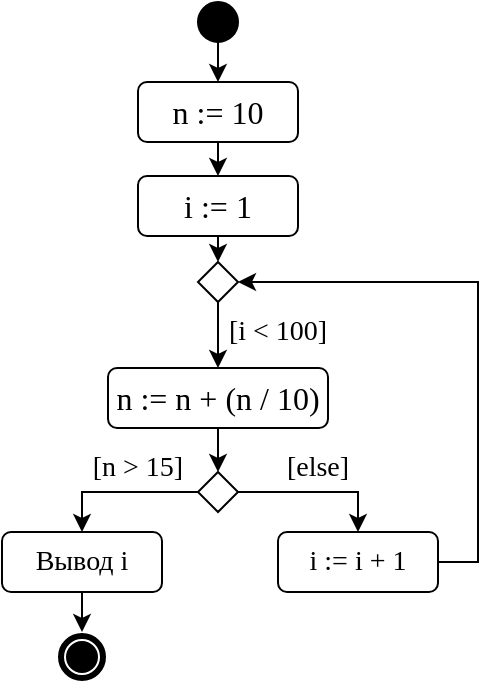 <mxfile version="22.1.4" type="device">
  <diagram name="Страница — 1" id="YiqN1jsgN79l-HLPZZGU">
    <mxGraphModel dx="691" dy="367" grid="1" gridSize="10" guides="1" tooltips="1" connect="1" arrows="1" fold="1" page="1" pageScale="1" pageWidth="827" pageHeight="1169" math="0" shadow="0">
      <root>
        <mxCell id="0" />
        <mxCell id="1" parent="0" />
        <mxCell id="G8I6Tt1FKItni9ZYLy4n-1" style="edgeStyle=orthogonalEdgeStyle;rounded=0;orthogonalLoop=1;jettySize=auto;html=1;exitX=0.5;exitY=1;exitDx=0;exitDy=0;entryX=0.5;entryY=0;entryDx=0;entryDy=0;" edge="1" parent="1" source="G8I6Tt1FKItni9ZYLy4n-2" target="G8I6Tt1FKItni9ZYLy4n-5">
          <mxGeometry relative="1" as="geometry" />
        </mxCell>
        <mxCell id="G8I6Tt1FKItni9ZYLy4n-2" value="" style="ellipse;whiteSpace=wrap;html=1;aspect=fixed;fillColor=#000000;" vertex="1" parent="1">
          <mxGeometry x="390" y="190" width="20" height="20" as="geometry" />
        </mxCell>
        <mxCell id="G8I6Tt1FKItni9ZYLy4n-3" value="" style="ellipse;shape=doubleEllipse;whiteSpace=wrap;html=1;aspect=fixed;fillColor=#000000;strokeColor=#ffffff;direction=south;" vertex="1" parent="1">
          <mxGeometry x="319.5" y="505" width="25" height="25" as="geometry" />
        </mxCell>
        <mxCell id="G8I6Tt1FKItni9ZYLy4n-4" style="edgeStyle=orthogonalEdgeStyle;rounded=0;orthogonalLoop=1;jettySize=auto;html=1;exitX=0.5;exitY=1;exitDx=0;exitDy=0;entryX=0.5;entryY=0;entryDx=0;entryDy=0;" edge="1" parent="1" source="G8I6Tt1FKItni9ZYLy4n-5" target="G8I6Tt1FKItni9ZYLy4n-12">
          <mxGeometry relative="1" as="geometry" />
        </mxCell>
        <mxCell id="G8I6Tt1FKItni9ZYLy4n-5" value="&lt;font face=&quot;Times New Roman&quot;&gt;&lt;span style=&quot;font-size: 16px;&quot;&gt;n := 10&lt;/span&gt;&lt;/font&gt;" style="rounded=1;whiteSpace=wrap;html=1;" vertex="1" parent="1">
          <mxGeometry x="360" y="230" width="80" height="30" as="geometry" />
        </mxCell>
        <mxCell id="G8I6Tt1FKItni9ZYLy4n-6" style="edgeStyle=orthogonalEdgeStyle;rounded=0;orthogonalLoop=1;jettySize=auto;html=1;exitX=0.5;exitY=1;exitDx=0;exitDy=0;" edge="1" parent="1" source="G8I6Tt1FKItni9ZYLy4n-7" target="G8I6Tt1FKItni9ZYLy4n-10">
          <mxGeometry relative="1" as="geometry" />
        </mxCell>
        <mxCell id="G8I6Tt1FKItni9ZYLy4n-7" value="&lt;font face=&quot;Times New Roman&quot;&gt;&lt;span style=&quot;font-size: 16px;&quot;&gt;n := n + (n / 10)&lt;/span&gt;&lt;/font&gt;" style="rounded=1;whiteSpace=wrap;html=1;" vertex="1" parent="1">
          <mxGeometry x="345" y="373" width="110" height="30" as="geometry" />
        </mxCell>
        <mxCell id="G8I6Tt1FKItni9ZYLy4n-8" style="edgeStyle=orthogonalEdgeStyle;rounded=0;orthogonalLoop=1;jettySize=auto;html=1;exitX=0;exitY=0.5;exitDx=0;exitDy=0;entryX=0.5;entryY=0;entryDx=0;entryDy=0;" edge="1" parent="1" source="G8I6Tt1FKItni9ZYLy4n-10" target="G8I6Tt1FKItni9ZYLy4n-16">
          <mxGeometry relative="1" as="geometry" />
        </mxCell>
        <mxCell id="G8I6Tt1FKItni9ZYLy4n-20" style="edgeStyle=orthogonalEdgeStyle;rounded=0;orthogonalLoop=1;jettySize=auto;html=1;exitX=1;exitY=0.5;exitDx=0;exitDy=0;entryX=0.5;entryY=0;entryDx=0;entryDy=0;" edge="1" parent="1" source="G8I6Tt1FKItni9ZYLy4n-10" target="G8I6Tt1FKItni9ZYLy4n-19">
          <mxGeometry relative="1" as="geometry" />
        </mxCell>
        <mxCell id="G8I6Tt1FKItni9ZYLy4n-10" value="" style="rhombus;whiteSpace=wrap;html=1;" vertex="1" parent="1">
          <mxGeometry x="390" y="425" width="20" height="20" as="geometry" />
        </mxCell>
        <mxCell id="G8I6Tt1FKItni9ZYLy4n-25" style="edgeStyle=orthogonalEdgeStyle;rounded=0;orthogonalLoop=1;jettySize=auto;html=1;exitX=0.5;exitY=1;exitDx=0;exitDy=0;entryX=0.5;entryY=0;entryDx=0;entryDy=0;" edge="1" parent="1" source="G8I6Tt1FKItni9ZYLy4n-12" target="G8I6Tt1FKItni9ZYLy4n-23">
          <mxGeometry relative="1" as="geometry" />
        </mxCell>
        <mxCell id="G8I6Tt1FKItni9ZYLy4n-12" value="&lt;font face=&quot;Times New Roman&quot;&gt;&lt;span style=&quot;font-size: 16px;&quot;&gt;i := 1&lt;/span&gt;&lt;/font&gt;" style="rounded=1;whiteSpace=wrap;html=1;" vertex="1" parent="1">
          <mxGeometry x="360" y="277" width="80" height="30" as="geometry" />
        </mxCell>
        <mxCell id="G8I6Tt1FKItni9ZYLy4n-21" style="edgeStyle=orthogonalEdgeStyle;rounded=0;orthogonalLoop=1;jettySize=auto;html=1;exitX=0.5;exitY=1;exitDx=0;exitDy=0;entryX=0;entryY=0.5;entryDx=0;entryDy=0;" edge="1" parent="1" source="G8I6Tt1FKItni9ZYLy4n-16" target="G8I6Tt1FKItni9ZYLy4n-3">
          <mxGeometry relative="1" as="geometry" />
        </mxCell>
        <mxCell id="G8I6Tt1FKItni9ZYLy4n-16" value="&lt;font style=&quot;font-size: 14px;&quot; face=&quot;Times New Roman&quot;&gt;&lt;font style=&quot;font-size: 14px;&quot;&gt;Вывод i&lt;/font&gt;&lt;/font&gt;" style="rounded=1;whiteSpace=wrap;html=1;" vertex="1" parent="1">
          <mxGeometry x="292" y="455" width="80" height="30" as="geometry" />
        </mxCell>
        <mxCell id="G8I6Tt1FKItni9ZYLy4n-17" value="&lt;font style=&quot;font-size: 14px;&quot; face=&quot;Times New Roman&quot;&gt;[else]&lt;/font&gt;" style="text;html=1;strokeColor=none;fillColor=none;align=center;verticalAlign=middle;whiteSpace=wrap;rounded=0;" vertex="1" parent="1">
          <mxGeometry x="420" y="408" width="60" height="30" as="geometry" />
        </mxCell>
        <mxCell id="G8I6Tt1FKItni9ZYLy4n-18" value="&lt;font style=&quot;font-size: 14px;&quot; face=&quot;Times New Roman&quot;&gt;[n &amp;gt; 15]&lt;/font&gt;" style="text;html=1;strokeColor=none;fillColor=none;align=center;verticalAlign=middle;whiteSpace=wrap;rounded=0;" vertex="1" parent="1">
          <mxGeometry x="330" y="408" width="60" height="30" as="geometry" />
        </mxCell>
        <mxCell id="G8I6Tt1FKItni9ZYLy4n-22" style="edgeStyle=orthogonalEdgeStyle;rounded=0;orthogonalLoop=1;jettySize=auto;html=1;exitX=1;exitY=0.5;exitDx=0;exitDy=0;entryX=1;entryY=0.5;entryDx=0;entryDy=0;" edge="1" parent="1" source="G8I6Tt1FKItni9ZYLy4n-19" target="G8I6Tt1FKItni9ZYLy4n-23">
          <mxGeometry relative="1" as="geometry">
            <mxPoint x="470" y="370" as="targetPoint" />
          </mxGeometry>
        </mxCell>
        <mxCell id="G8I6Tt1FKItni9ZYLy4n-19" value="&lt;font style=&quot;font-size: 14px;&quot; face=&quot;Times New Roman&quot;&gt;&lt;font style=&quot;font-size: 14px;&quot;&gt;i := i + 1&lt;/font&gt;&lt;/font&gt;" style="rounded=1;whiteSpace=wrap;html=1;" vertex="1" parent="1">
          <mxGeometry x="430" y="455" width="80" height="30" as="geometry" />
        </mxCell>
        <mxCell id="G8I6Tt1FKItni9ZYLy4n-26" style="edgeStyle=orthogonalEdgeStyle;rounded=0;orthogonalLoop=1;jettySize=auto;html=1;exitX=0.5;exitY=1;exitDx=0;exitDy=0;entryX=0.5;entryY=0;entryDx=0;entryDy=0;" edge="1" parent="1" source="G8I6Tt1FKItni9ZYLy4n-23" target="G8I6Tt1FKItni9ZYLy4n-7">
          <mxGeometry relative="1" as="geometry" />
        </mxCell>
        <mxCell id="G8I6Tt1FKItni9ZYLy4n-23" value="" style="rhombus;whiteSpace=wrap;html=1;" vertex="1" parent="1">
          <mxGeometry x="390" y="320" width="20" height="20" as="geometry" />
        </mxCell>
        <mxCell id="G8I6Tt1FKItni9ZYLy4n-27" value="&lt;font style=&quot;font-size: 14px;&quot; face=&quot;Times New Roman&quot;&gt;[i &amp;lt; 100]&lt;/font&gt;" style="text;html=1;strokeColor=none;fillColor=none;align=center;verticalAlign=middle;whiteSpace=wrap;rounded=0;" vertex="1" parent="1">
          <mxGeometry x="400" y="340" width="60" height="30" as="geometry" />
        </mxCell>
      </root>
    </mxGraphModel>
  </diagram>
</mxfile>
